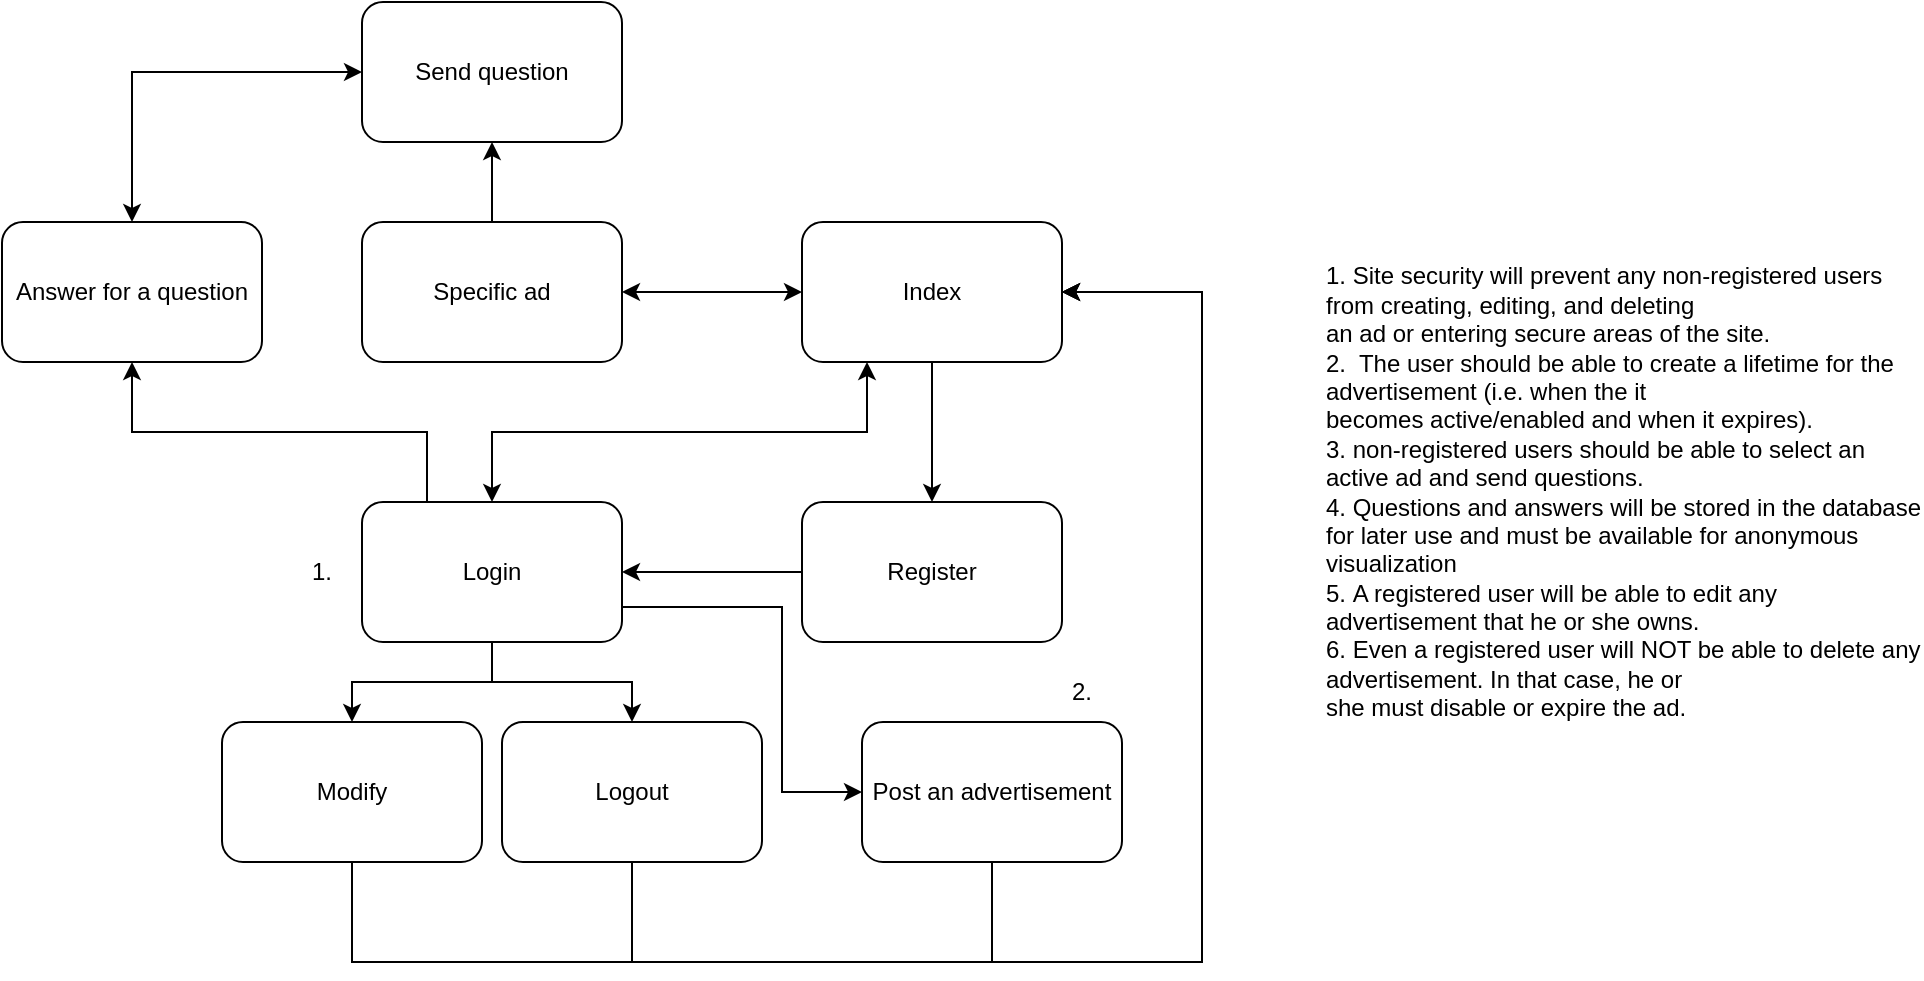 <mxfile version="24.8.4">
  <diagram name="Página-1" id="0RV3iWNfZwcIq5QWvoVY">
    <mxGraphModel dx="2218" dy="1702" grid="1" gridSize="10" guides="1" tooltips="1" connect="1" arrows="1" fold="1" page="1" pageScale="1" pageWidth="827" pageHeight="1169" math="0" shadow="0">
      <root>
        <mxCell id="0" />
        <mxCell id="1" parent="0" />
        <mxCell id="lgFDFFmYtU_G-yyOnVwt-8" style="edgeStyle=orthogonalEdgeStyle;rounded=0;orthogonalLoop=1;jettySize=auto;html=1;entryX=0.5;entryY=0;entryDx=0;entryDy=0;" edge="1" parent="1" source="lgFDFFmYtU_G-yyOnVwt-1" target="lgFDFFmYtU_G-yyOnVwt-5">
          <mxGeometry relative="1" as="geometry" />
        </mxCell>
        <mxCell id="lgFDFFmYtU_G-yyOnVwt-9" style="edgeStyle=orthogonalEdgeStyle;rounded=0;orthogonalLoop=1;jettySize=auto;html=1;entryX=0.5;entryY=0;entryDx=0;entryDy=0;exitX=0.25;exitY=1;exitDx=0;exitDy=0;startArrow=classic;startFill=1;" edge="1" parent="1" source="lgFDFFmYtU_G-yyOnVwt-1" target="lgFDFFmYtU_G-yyOnVwt-2">
          <mxGeometry relative="1" as="geometry" />
        </mxCell>
        <mxCell id="lgFDFFmYtU_G-yyOnVwt-10" style="edgeStyle=orthogonalEdgeStyle;rounded=0;orthogonalLoop=1;jettySize=auto;html=1;entryX=1;entryY=0.5;entryDx=0;entryDy=0;startArrow=classic;startFill=1;" edge="1" parent="1" source="lgFDFFmYtU_G-yyOnVwt-1" target="lgFDFFmYtU_G-yyOnVwt-6">
          <mxGeometry relative="1" as="geometry" />
        </mxCell>
        <mxCell id="lgFDFFmYtU_G-yyOnVwt-1" value="Index" style="rounded=1;whiteSpace=wrap;html=1;" vertex="1" parent="1">
          <mxGeometry x="330" y="100" width="130" height="70" as="geometry" />
        </mxCell>
        <mxCell id="lgFDFFmYtU_G-yyOnVwt-12" style="edgeStyle=orthogonalEdgeStyle;rounded=0;orthogonalLoop=1;jettySize=auto;html=1;entryX=0.5;entryY=0;entryDx=0;entryDy=0;" edge="1" parent="1" source="lgFDFFmYtU_G-yyOnVwt-2" target="lgFDFFmYtU_G-yyOnVwt-3">
          <mxGeometry relative="1" as="geometry" />
        </mxCell>
        <mxCell id="lgFDFFmYtU_G-yyOnVwt-13" style="edgeStyle=orthogonalEdgeStyle;rounded=0;orthogonalLoop=1;jettySize=auto;html=1;entryX=0.5;entryY=0;entryDx=0;entryDy=0;" edge="1" parent="1" source="lgFDFFmYtU_G-yyOnVwt-2" target="lgFDFFmYtU_G-yyOnVwt-4">
          <mxGeometry relative="1" as="geometry" />
        </mxCell>
        <mxCell id="lgFDFFmYtU_G-yyOnVwt-16" style="edgeStyle=orthogonalEdgeStyle;rounded=0;orthogonalLoop=1;jettySize=auto;html=1;entryX=0.5;entryY=1;entryDx=0;entryDy=0;exitX=0.25;exitY=0;exitDx=0;exitDy=0;" edge="1" parent="1" source="lgFDFFmYtU_G-yyOnVwt-2" target="lgFDFFmYtU_G-yyOnVwt-15">
          <mxGeometry relative="1" as="geometry" />
        </mxCell>
        <mxCell id="lgFDFFmYtU_G-yyOnVwt-2" value="Login" style="rounded=1;whiteSpace=wrap;html=1;" vertex="1" parent="1">
          <mxGeometry x="110" y="240" width="130" height="70" as="geometry" />
        </mxCell>
        <mxCell id="lgFDFFmYtU_G-yyOnVwt-22" style="edgeStyle=orthogonalEdgeStyle;rounded=0;orthogonalLoop=1;jettySize=auto;html=1;entryX=1;entryY=0.5;entryDx=0;entryDy=0;" edge="1" parent="1" source="lgFDFFmYtU_G-yyOnVwt-3" target="lgFDFFmYtU_G-yyOnVwt-1">
          <mxGeometry relative="1" as="geometry">
            <Array as="points">
              <mxPoint x="105" y="470" />
              <mxPoint x="530" y="470" />
              <mxPoint x="530" y="135" />
            </Array>
          </mxGeometry>
        </mxCell>
        <mxCell id="lgFDFFmYtU_G-yyOnVwt-3" value="Modify" style="rounded=1;whiteSpace=wrap;html=1;" vertex="1" parent="1">
          <mxGeometry x="40" y="350" width="130" height="70" as="geometry" />
        </mxCell>
        <mxCell id="lgFDFFmYtU_G-yyOnVwt-21" style="edgeStyle=orthogonalEdgeStyle;rounded=0;orthogonalLoop=1;jettySize=auto;html=1;entryX=1;entryY=0.5;entryDx=0;entryDy=0;" edge="1" parent="1" source="lgFDFFmYtU_G-yyOnVwt-4" target="lgFDFFmYtU_G-yyOnVwt-1">
          <mxGeometry relative="1" as="geometry">
            <Array as="points">
              <mxPoint x="245" y="470" />
              <mxPoint x="530" y="470" />
              <mxPoint x="530" y="135" />
            </Array>
          </mxGeometry>
        </mxCell>
        <mxCell id="lgFDFFmYtU_G-yyOnVwt-4" value="Logout" style="rounded=1;whiteSpace=wrap;html=1;" vertex="1" parent="1">
          <mxGeometry x="180" y="350" width="130" height="70" as="geometry" />
        </mxCell>
        <mxCell id="lgFDFFmYtU_G-yyOnVwt-14" style="edgeStyle=orthogonalEdgeStyle;rounded=0;orthogonalLoop=1;jettySize=auto;html=1;entryX=1;entryY=0.5;entryDx=0;entryDy=0;" edge="1" parent="1" source="lgFDFFmYtU_G-yyOnVwt-5" target="lgFDFFmYtU_G-yyOnVwt-2">
          <mxGeometry relative="1" as="geometry" />
        </mxCell>
        <mxCell id="lgFDFFmYtU_G-yyOnVwt-5" value="Register" style="rounded=1;whiteSpace=wrap;html=1;" vertex="1" parent="1">
          <mxGeometry x="330" y="240" width="130" height="70" as="geometry" />
        </mxCell>
        <mxCell id="lgFDFFmYtU_G-yyOnVwt-11" style="edgeStyle=orthogonalEdgeStyle;rounded=0;orthogonalLoop=1;jettySize=auto;html=1;" edge="1" parent="1" source="lgFDFFmYtU_G-yyOnVwt-6" target="lgFDFFmYtU_G-yyOnVwt-7">
          <mxGeometry relative="1" as="geometry" />
        </mxCell>
        <mxCell id="lgFDFFmYtU_G-yyOnVwt-6" value="Specific ad" style="rounded=1;whiteSpace=wrap;html=1;" vertex="1" parent="1">
          <mxGeometry x="110" y="100" width="130" height="70" as="geometry" />
        </mxCell>
        <mxCell id="lgFDFFmYtU_G-yyOnVwt-24" style="edgeStyle=orthogonalEdgeStyle;rounded=0;orthogonalLoop=1;jettySize=auto;html=1;entryX=0.5;entryY=0;entryDx=0;entryDy=0;startArrow=classic;startFill=1;" edge="1" parent="1" source="lgFDFFmYtU_G-yyOnVwt-7" target="lgFDFFmYtU_G-yyOnVwt-15">
          <mxGeometry relative="1" as="geometry">
            <Array as="points">
              <mxPoint x="-5" y="25" />
            </Array>
          </mxGeometry>
        </mxCell>
        <mxCell id="lgFDFFmYtU_G-yyOnVwt-7" value="Send question" style="rounded=1;whiteSpace=wrap;html=1;" vertex="1" parent="1">
          <mxGeometry x="110" y="-10" width="130" height="70" as="geometry" />
        </mxCell>
        <mxCell id="lgFDFFmYtU_G-yyOnVwt-15" value="Answer for a question" style="rounded=1;whiteSpace=wrap;html=1;" vertex="1" parent="1">
          <mxGeometry x="-70" y="100" width="130" height="70" as="geometry" />
        </mxCell>
        <mxCell id="lgFDFFmYtU_G-yyOnVwt-19" style="edgeStyle=orthogonalEdgeStyle;rounded=0;orthogonalLoop=1;jettySize=auto;html=1;entryX=1;entryY=0.75;entryDx=0;entryDy=0;endArrow=none;endFill=0;startArrow=classic;startFill=1;" edge="1" parent="1" source="lgFDFFmYtU_G-yyOnVwt-17" target="lgFDFFmYtU_G-yyOnVwt-2">
          <mxGeometry relative="1" as="geometry">
            <Array as="points">
              <mxPoint x="320" y="385" />
              <mxPoint x="320" y="293" />
            </Array>
          </mxGeometry>
        </mxCell>
        <mxCell id="lgFDFFmYtU_G-yyOnVwt-20" style="edgeStyle=orthogonalEdgeStyle;rounded=0;orthogonalLoop=1;jettySize=auto;html=1;entryX=1;entryY=0.5;entryDx=0;entryDy=0;" edge="1" parent="1" source="lgFDFFmYtU_G-yyOnVwt-17" target="lgFDFFmYtU_G-yyOnVwt-1">
          <mxGeometry relative="1" as="geometry">
            <Array as="points">
              <mxPoint x="425" y="470" />
              <mxPoint x="530" y="470" />
              <mxPoint x="530" y="135" />
            </Array>
          </mxGeometry>
        </mxCell>
        <mxCell id="lgFDFFmYtU_G-yyOnVwt-17" value="Post an advertisement" style="rounded=1;whiteSpace=wrap;html=1;" vertex="1" parent="1">
          <mxGeometry x="360" y="350" width="130" height="70" as="geometry" />
        </mxCell>
        <mxCell id="lgFDFFmYtU_G-yyOnVwt-23" value="1.&amp;nbsp;Site security will prevent any non-registered users from creating, editing, and deleting &lt;br/&gt;an ad or entering secure areas of the site.  &lt;div&gt;2.&amp;nbsp; The user should be able to create a lifetime for the advertisement (i.e. when the it &lt;br/&gt;becomes active/enabled and when it expires). &lt;/div&gt;&lt;div&gt;3.&amp;nbsp;&lt;span style=&quot;background-color: initial;&quot;&gt;non-registered&lt;/span&gt;&lt;span style=&quot;background-color: initial;&quot;&gt;&amp;nbsp;users should be able to select an active ad and send questions.&lt;/span&gt;&lt;/div&gt;&lt;div&gt;&lt;span style=&quot;background-color: initial;&quot;&gt;4.&amp;nbsp;&lt;/span&gt;&lt;span style=&quot;background-color: initial;&quot;&gt;Questions and answers will be stored in the database for later use and&amp;nbsp;&lt;/span&gt;&lt;span style=&quot;background-color: initial;&quot;&gt;must be available for anonymous visualization&lt;/span&gt;&lt;/div&gt;&lt;div&gt;&lt;span style=&quot;background-color: initial;&quot;&gt;5.&amp;nbsp;&lt;/span&gt;&lt;span style=&quot;background-color: initial;&quot;&gt;A registered user will be able to edit any advertisement that he or she owns.&lt;/span&gt;&lt;/div&gt;&lt;div&gt;&lt;span style=&quot;background-color: initial;&quot;&gt;6.&amp;nbsp;&lt;/span&gt;&lt;span style=&quot;background-color: initial;&quot;&gt;Even a registered user will NOT be able to delete any advertisement. In that case, he or &lt;br/&gt;she must disable or expire the ad.&lt;/span&gt;&lt;/div&gt;" style="text;html=1;align=left;verticalAlign=middle;whiteSpace=wrap;rounded=0;imageVerticalAlign=top;imageAlign=right;" vertex="1" parent="1">
          <mxGeometry x="590" y="20" width="300" height="430" as="geometry" />
        </mxCell>
        <mxCell id="lgFDFFmYtU_G-yyOnVwt-25" value="1." style="text;html=1;align=center;verticalAlign=middle;whiteSpace=wrap;rounded=0;" vertex="1" parent="1">
          <mxGeometry x="60" y="260" width="60" height="30" as="geometry" />
        </mxCell>
        <mxCell id="lgFDFFmYtU_G-yyOnVwt-26" value="2." style="text;html=1;align=center;verticalAlign=middle;whiteSpace=wrap;rounded=0;" vertex="1" parent="1">
          <mxGeometry x="440" y="320" width="60" height="30" as="geometry" />
        </mxCell>
      </root>
    </mxGraphModel>
  </diagram>
</mxfile>
